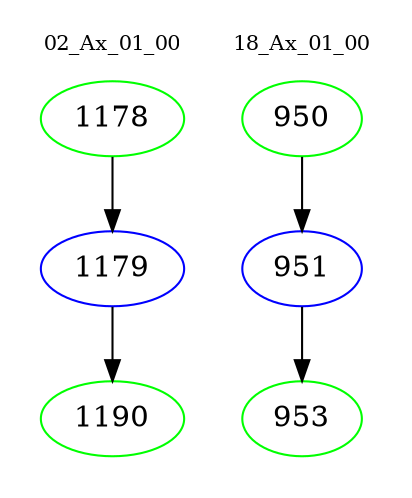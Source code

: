 digraph{
subgraph cluster_0 {
color = white
label = "02_Ax_01_00";
fontsize=10;
T0_1178 [label="1178", color="green"]
T0_1178 -> T0_1179 [color="black"]
T0_1179 [label="1179", color="blue"]
T0_1179 -> T0_1190 [color="black"]
T0_1190 [label="1190", color="green"]
}
subgraph cluster_1 {
color = white
label = "18_Ax_01_00";
fontsize=10;
T1_950 [label="950", color="green"]
T1_950 -> T1_951 [color="black"]
T1_951 [label="951", color="blue"]
T1_951 -> T1_953 [color="black"]
T1_953 [label="953", color="green"]
}
}
